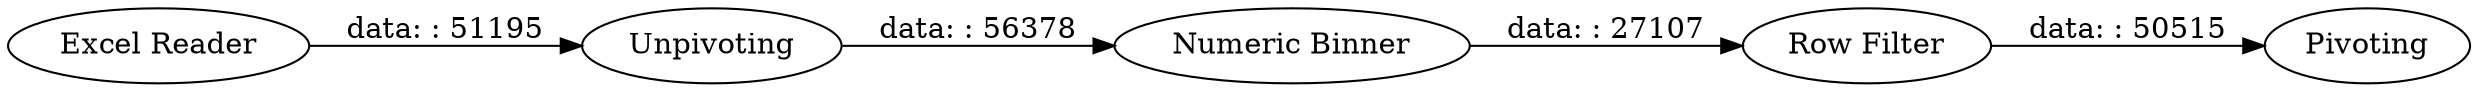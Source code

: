 digraph {
	"-8814506649026360898_2" [label=Unpivoting]
	"-8814506649026360898_8" [label="Numeric Binner"]
	"-8814506649026360898_1" [label="Excel Reader"]
	"-8814506649026360898_9" [label="Row Filter"]
	"-8814506649026360898_10" [label=Pivoting]
	"-8814506649026360898_9" -> "-8814506649026360898_10" [label="data: : 50515"]
	"-8814506649026360898_1" -> "-8814506649026360898_2" [label="data: : 51195"]
	"-8814506649026360898_8" -> "-8814506649026360898_9" [label="data: : 27107"]
	"-8814506649026360898_2" -> "-8814506649026360898_8" [label="data: : 56378"]
	rankdir=LR
}
